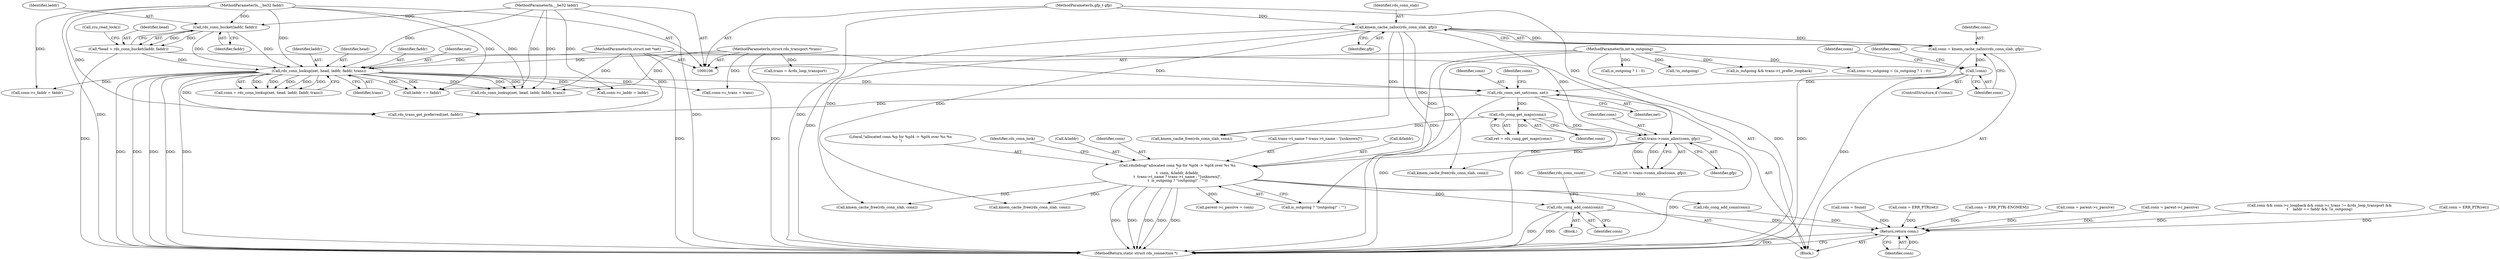 digraph "0_linux_8c7188b23474cca017b3ef354c4a58456f68303a@pointer" {
"1000434" [label="(Call,rds_cong_add_conn(conn))"];
"1000348" [label="(Call,rdsdebug(\"allocated conn %p for %pI4 -> %pI4 over %s %s\n\",\n\t  conn, &laddr, &faddr,\n\t  trans->t_name ? trans->t_name : \"[unknown]\",\n\t  is_outgoing ? \"(outgoing)\" : \"\"))"];
"1000276" [label="(Call,trans->conn_alloc(conn, gfp))"];
"1000230" [label="(Call,rds_cong_get_maps(conn))"];
"1000210" [label="(Call,rds_conn_net_set(conn, net))"];
"1000176" [label="(Call,!conn)"];
"1000170" [label="(Call,conn = kmem_cache_zalloc(rds_conn_slab, gfp))"];
"1000172" [label="(Call,kmem_cache_zalloc(rds_conn_slab, gfp))"];
"1000111" [label="(MethodParameterIn,gfp_t gfp)"];
"1000131" [label="(Call,rds_conn_lookup(net, head, laddr, faddr, trans))"];
"1000107" [label="(MethodParameterIn,struct net *net)"];
"1000120" [label="(Call,*head = rds_conn_bucket(laddr, faddr))"];
"1000122" [label="(Call,rds_conn_bucket(laddr, faddr))"];
"1000108" [label="(MethodParameterIn,__be32 laddr)"];
"1000109" [label="(MethodParameterIn,__be32 faddr)"];
"1000110" [label="(MethodParameterIn,struct rds_transport *trans)"];
"1000112" [label="(MethodParameterIn,int is_outgoing)"];
"1000443" [label="(Return,return conn;)"];
"1000128" [label="(Call,rcu_read_lock())"];
"1000278" [label="(Identifier,gfp)"];
"1000175" [label="(ControlStructure,if (!conn))"];
"1000230" [label="(Call,rds_cong_get_maps(conn))"];
"1000109" [label="(MethodParameterIn,__be32 faddr)"];
"1000161" [label="(Call,conn = parent->c_passive)"];
"1000386" [label="(Call,conn = parent->c_passive)"];
"1000349" [label="(Literal,\"allocated conn %p for %pI4 -> %pI4 over %s %s\n\")"];
"1000437" [label="(Identifier,rds_conn_count)"];
"1000427" [label="(Block,)"];
"1000369" [label="(Identifier,rds_conn_lock)"];
"1000112" [label="(MethodParameterIn,int is_outgoing)"];
"1000435" [label="(Identifier,conn)"];
"1000177" [label="(Identifier,conn)"];
"1000136" [label="(Identifier,trans)"];
"1000305" [label="(Call,is_outgoing ? 1 : 0)"];
"1000138" [label="(Call,conn && conn->c_loopback && conn->c_trans != &rds_loop_transport &&\n\t    laddr == faddr && !is_outgoing)"];
"1000110" [label="(MethodParameterIn,struct rds_transport *trans)"];
"1000245" [label="(Call,rds_trans_get_preferred(net, faddr))"];
"1000171" [label="(Identifier,conn)"];
"1000113" [label="(Block,)"];
"1000155" [label="(Call,!is_outgoing)"];
"1000111" [label="(MethodParameterIn,gfp_t gfp)"];
"1000434" [label="(Call,rds_cong_add_conn(conn))"];
"1000420" [label="(Call,kmem_cache_free(rds_conn_slab, conn))"];
"1000135" [label="(Identifier,faddr)"];
"1000121" [label="(Identifier,head)"];
"1000173" [label="(Identifier,rds_conn_slab)"];
"1000398" [label="(Call,rds_cong_add_conn(conn))"];
"1000172" [label="(Call,kmem_cache_zalloc(rds_conn_slab, gfp))"];
"1000123" [label="(Identifier,laddr)"];
"1000122" [label="(Call,rds_conn_bucket(laddr, faddr))"];
"1000445" [label="(MethodReturn,static struct rds_connection *)"];
"1000348" [label="(Call,rdsdebug(\"allocated conn %p for %pI4 -> %pI4 over %s %s\n\",\n\t  conn, &laddr, &faddr,\n\t  trans->t_name ? trans->t_name : \"[unknown]\",\n\t  is_outgoing ? \"(outgoing)\" : \"\"))"];
"1000120" [label="(Call,*head = rds_conn_bucket(laddr, faddr))"];
"1000351" [label="(Call,&laddr)"];
"1000228" [label="(Call,ret = rds_cong_get_maps(conn))"];
"1000269" [label="(Call,conn->c_trans = trans)"];
"1000210" [label="(Call,rds_conn_net_set(conn, net))"];
"1000131" [label="(Call,rds_conn_lookup(net, head, laddr, faddr, trans))"];
"1000190" [label="(Call,conn->c_laddr = laddr)"];
"1000407" [label="(Call,rds_conn_lookup(net, head, laddr, faddr, trans))"];
"1000265" [label="(Call,trans = &rds_loop_transport)"];
"1000350" [label="(Identifier,conn)"];
"1000259" [label="(Call,is_outgoing && trans->t_prefer_loopback)"];
"1000238" [label="(Call,conn = ERR_PTR(ret))"];
"1000276" [label="(Call,trans->conn_alloc(conn, gfp))"];
"1000212" [label="(Identifier,net)"];
"1000355" [label="(Call,trans->t_name ? trans->t_name : \"[unknown]\")"];
"1000176" [label="(Call,!conn)"];
"1000174" [label="(Identifier,gfp)"];
"1000129" [label="(Call,conn = rds_conn_lookup(net, head, laddr, faddr, trans))"];
"1000152" [label="(Call,laddr == faddr)"];
"1000363" [label="(Call,is_outgoing ? \"(outgoing)\" : \"\")"];
"1000301" [label="(Call,conn->c_outgoing = (is_outgoing ? 1 : 0))"];
"1000393" [label="(Call,parent->c_passive = conn)"];
"1000211" [label="(Identifier,conn)"];
"1000235" [label="(Call,kmem_cache_free(rds_conn_slab, conn))"];
"1000444" [label="(Identifier,conn)"];
"1000231" [label="(Identifier,conn)"];
"1000170" [label="(Call,conn = kmem_cache_zalloc(rds_conn_slab, gfp))"];
"1000423" [label="(Call,conn = found)"];
"1000195" [label="(Call,conn->c_faddr = faddr)"];
"1000277" [label="(Identifier,conn)"];
"1000107" [label="(MethodParameterIn,struct net *net)"];
"1000383" [label="(Call,kmem_cache_free(rds_conn_slab, conn))"];
"1000188" [label="(Identifier,conn)"];
"1000180" [label="(Identifier,conn)"];
"1000353" [label="(Call,&faddr)"];
"1000132" [label="(Identifier,net)"];
"1000134" [label="(Identifier,laddr)"];
"1000124" [label="(Identifier,faddr)"];
"1000285" [label="(Call,conn = ERR_PTR(ret))"];
"1000179" [label="(Call,conn = ERR_PTR(-ENOMEM))"];
"1000133" [label="(Identifier,head)"];
"1000108" [label="(MethodParameterIn,__be32 laddr)"];
"1000443" [label="(Return,return conn;)"];
"1000274" [label="(Call,ret = trans->conn_alloc(conn, gfp))"];
"1000216" [label="(Identifier,conn)"];
"1000282" [label="(Call,kmem_cache_free(rds_conn_slab, conn))"];
"1000434" -> "1000427"  [label="AST: "];
"1000434" -> "1000435"  [label="CFG: "];
"1000435" -> "1000434"  [label="AST: "];
"1000437" -> "1000434"  [label="CFG: "];
"1000434" -> "1000445"  [label="DDG: "];
"1000434" -> "1000445"  [label="DDG: "];
"1000348" -> "1000434"  [label="DDG: "];
"1000434" -> "1000443"  [label="DDG: "];
"1000348" -> "1000113"  [label="AST: "];
"1000348" -> "1000363"  [label="CFG: "];
"1000349" -> "1000348"  [label="AST: "];
"1000350" -> "1000348"  [label="AST: "];
"1000351" -> "1000348"  [label="AST: "];
"1000353" -> "1000348"  [label="AST: "];
"1000355" -> "1000348"  [label="AST: "];
"1000363" -> "1000348"  [label="AST: "];
"1000369" -> "1000348"  [label="CFG: "];
"1000348" -> "1000445"  [label="DDG: "];
"1000348" -> "1000445"  [label="DDG: "];
"1000348" -> "1000445"  [label="DDG: "];
"1000348" -> "1000445"  [label="DDG: "];
"1000348" -> "1000445"  [label="DDG: "];
"1000276" -> "1000348"  [label="DDG: "];
"1000112" -> "1000348"  [label="DDG: "];
"1000348" -> "1000383"  [label="DDG: "];
"1000348" -> "1000393"  [label="DDG: "];
"1000348" -> "1000398"  [label="DDG: "];
"1000348" -> "1000420"  [label="DDG: "];
"1000276" -> "1000274"  [label="AST: "];
"1000276" -> "1000278"  [label="CFG: "];
"1000277" -> "1000276"  [label="AST: "];
"1000278" -> "1000276"  [label="AST: "];
"1000274" -> "1000276"  [label="CFG: "];
"1000276" -> "1000445"  [label="DDG: "];
"1000276" -> "1000274"  [label="DDG: "];
"1000276" -> "1000274"  [label="DDG: "];
"1000230" -> "1000276"  [label="DDG: "];
"1000172" -> "1000276"  [label="DDG: "];
"1000111" -> "1000276"  [label="DDG: "];
"1000276" -> "1000282"  [label="DDG: "];
"1000230" -> "1000228"  [label="AST: "];
"1000230" -> "1000231"  [label="CFG: "];
"1000231" -> "1000230"  [label="AST: "];
"1000228" -> "1000230"  [label="CFG: "];
"1000230" -> "1000228"  [label="DDG: "];
"1000210" -> "1000230"  [label="DDG: "];
"1000230" -> "1000235"  [label="DDG: "];
"1000210" -> "1000113"  [label="AST: "];
"1000210" -> "1000212"  [label="CFG: "];
"1000211" -> "1000210"  [label="AST: "];
"1000212" -> "1000210"  [label="AST: "];
"1000216" -> "1000210"  [label="CFG: "];
"1000210" -> "1000445"  [label="DDG: "];
"1000210" -> "1000445"  [label="DDG: "];
"1000176" -> "1000210"  [label="DDG: "];
"1000131" -> "1000210"  [label="DDG: "];
"1000107" -> "1000210"  [label="DDG: "];
"1000210" -> "1000245"  [label="DDG: "];
"1000176" -> "1000175"  [label="AST: "];
"1000176" -> "1000177"  [label="CFG: "];
"1000177" -> "1000176"  [label="AST: "];
"1000180" -> "1000176"  [label="CFG: "];
"1000188" -> "1000176"  [label="CFG: "];
"1000176" -> "1000445"  [label="DDG: "];
"1000170" -> "1000176"  [label="DDG: "];
"1000170" -> "1000113"  [label="AST: "];
"1000170" -> "1000172"  [label="CFG: "];
"1000171" -> "1000170"  [label="AST: "];
"1000172" -> "1000170"  [label="AST: "];
"1000177" -> "1000170"  [label="CFG: "];
"1000170" -> "1000445"  [label="DDG: "];
"1000172" -> "1000170"  [label="DDG: "];
"1000172" -> "1000170"  [label="DDG: "];
"1000172" -> "1000174"  [label="CFG: "];
"1000173" -> "1000172"  [label="AST: "];
"1000174" -> "1000172"  [label="AST: "];
"1000172" -> "1000445"  [label="DDG: "];
"1000172" -> "1000445"  [label="DDG: "];
"1000111" -> "1000172"  [label="DDG: "];
"1000172" -> "1000235"  [label="DDG: "];
"1000172" -> "1000282"  [label="DDG: "];
"1000172" -> "1000383"  [label="DDG: "];
"1000172" -> "1000420"  [label="DDG: "];
"1000111" -> "1000106"  [label="AST: "];
"1000111" -> "1000445"  [label="DDG: "];
"1000131" -> "1000129"  [label="AST: "];
"1000131" -> "1000136"  [label="CFG: "];
"1000132" -> "1000131"  [label="AST: "];
"1000133" -> "1000131"  [label="AST: "];
"1000134" -> "1000131"  [label="AST: "];
"1000135" -> "1000131"  [label="AST: "];
"1000136" -> "1000131"  [label="AST: "];
"1000129" -> "1000131"  [label="CFG: "];
"1000131" -> "1000445"  [label="DDG: "];
"1000131" -> "1000445"  [label="DDG: "];
"1000131" -> "1000445"  [label="DDG: "];
"1000131" -> "1000445"  [label="DDG: "];
"1000131" -> "1000445"  [label="DDG: "];
"1000131" -> "1000129"  [label="DDG: "];
"1000131" -> "1000129"  [label="DDG: "];
"1000131" -> "1000129"  [label="DDG: "];
"1000131" -> "1000129"  [label="DDG: "];
"1000131" -> "1000129"  [label="DDG: "];
"1000107" -> "1000131"  [label="DDG: "];
"1000120" -> "1000131"  [label="DDG: "];
"1000122" -> "1000131"  [label="DDG: "];
"1000122" -> "1000131"  [label="DDG: "];
"1000108" -> "1000131"  [label="DDG: "];
"1000109" -> "1000131"  [label="DDG: "];
"1000110" -> "1000131"  [label="DDG: "];
"1000131" -> "1000152"  [label="DDG: "];
"1000131" -> "1000152"  [label="DDG: "];
"1000131" -> "1000190"  [label="DDG: "];
"1000131" -> "1000195"  [label="DDG: "];
"1000131" -> "1000245"  [label="DDG: "];
"1000131" -> "1000269"  [label="DDG: "];
"1000131" -> "1000407"  [label="DDG: "];
"1000131" -> "1000407"  [label="DDG: "];
"1000131" -> "1000407"  [label="DDG: "];
"1000107" -> "1000106"  [label="AST: "];
"1000107" -> "1000445"  [label="DDG: "];
"1000107" -> "1000245"  [label="DDG: "];
"1000107" -> "1000407"  [label="DDG: "];
"1000120" -> "1000113"  [label="AST: "];
"1000120" -> "1000122"  [label="CFG: "];
"1000121" -> "1000120"  [label="AST: "];
"1000122" -> "1000120"  [label="AST: "];
"1000128" -> "1000120"  [label="CFG: "];
"1000120" -> "1000445"  [label="DDG: "];
"1000122" -> "1000120"  [label="DDG: "];
"1000122" -> "1000120"  [label="DDG: "];
"1000122" -> "1000124"  [label="CFG: "];
"1000123" -> "1000122"  [label="AST: "];
"1000124" -> "1000122"  [label="AST: "];
"1000108" -> "1000122"  [label="DDG: "];
"1000109" -> "1000122"  [label="DDG: "];
"1000108" -> "1000106"  [label="AST: "];
"1000108" -> "1000445"  [label="DDG: "];
"1000108" -> "1000152"  [label="DDG: "];
"1000108" -> "1000190"  [label="DDG: "];
"1000108" -> "1000407"  [label="DDG: "];
"1000109" -> "1000106"  [label="AST: "];
"1000109" -> "1000445"  [label="DDG: "];
"1000109" -> "1000152"  [label="DDG: "];
"1000109" -> "1000195"  [label="DDG: "];
"1000109" -> "1000245"  [label="DDG: "];
"1000109" -> "1000407"  [label="DDG: "];
"1000110" -> "1000106"  [label="AST: "];
"1000110" -> "1000445"  [label="DDG: "];
"1000110" -> "1000265"  [label="DDG: "];
"1000110" -> "1000269"  [label="DDG: "];
"1000110" -> "1000407"  [label="DDG: "];
"1000112" -> "1000106"  [label="AST: "];
"1000112" -> "1000445"  [label="DDG: "];
"1000112" -> "1000155"  [label="DDG: "];
"1000112" -> "1000259"  [label="DDG: "];
"1000112" -> "1000301"  [label="DDG: "];
"1000112" -> "1000305"  [label="DDG: "];
"1000112" -> "1000363"  [label="DDG: "];
"1000443" -> "1000113"  [label="AST: "];
"1000443" -> "1000444"  [label="CFG: "];
"1000444" -> "1000443"  [label="AST: "];
"1000445" -> "1000443"  [label="CFG: "];
"1000443" -> "1000445"  [label="DDG: "];
"1000444" -> "1000443"  [label="DDG: "];
"1000285" -> "1000443"  [label="DDG: "];
"1000238" -> "1000443"  [label="DDG: "];
"1000138" -> "1000443"  [label="DDG: "];
"1000179" -> "1000443"  [label="DDG: "];
"1000161" -> "1000443"  [label="DDG: "];
"1000398" -> "1000443"  [label="DDG: "];
"1000386" -> "1000443"  [label="DDG: "];
"1000423" -> "1000443"  [label="DDG: "];
}
